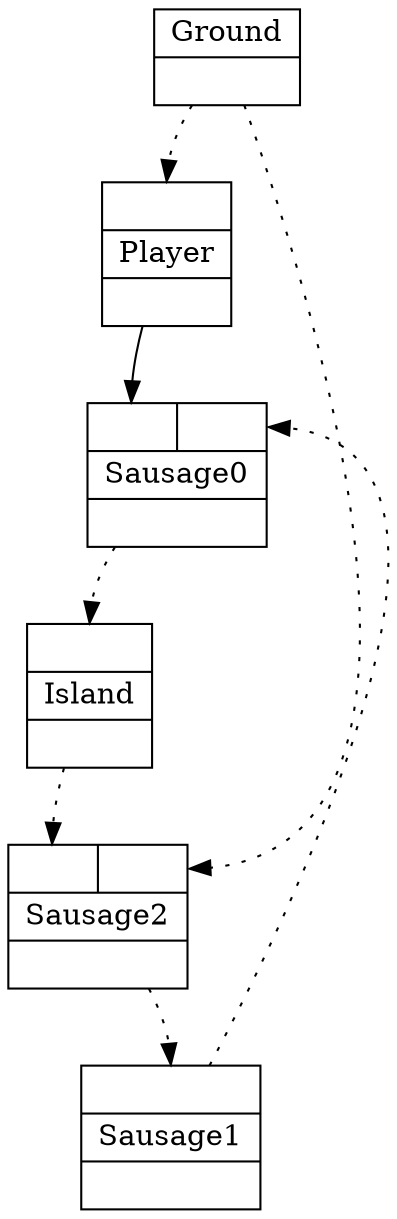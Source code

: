 digraph G {
node [shape=record];
Player[ label ="{{<GroundP>}|{Player}|<PlayerOUT>}"];
Ground[ label ="{{Ground}|<GroundOUT>}"];
Sausage0[ label ="{{<Player>|<Sausage1P>}|{Sausage0}|<Sausage0OUT>}"];
Sausage1[ label ="{{<Sausage2P>}|{Sausage1}|<Sausage1OUT>}"];
Island[ label ="{{<Sausage0P>}|{Island}|<IslandOUT>}"];
Sausage2[ label ="{{<IslandP>|<GroundP>}|{Sausage2}|<Sausage2OUT>}"];
	"Ground" -> "Player":GroundP [style=dotted];
	"Player" -> "Sausage0":Player;
	"Sausage1" -> "Sausage0":Sausage1P [style=dotted];
	"Sausage0" -> "Island":Sausage0P [style=dotted];
	"Sausage2" -> "Sausage1":Sausage2P [style=dotted];
	"Island" -> "Sausage2":IslandP [style=dotted];
	"Ground" -> "Sausage2":GroundP [style=dotted];
}